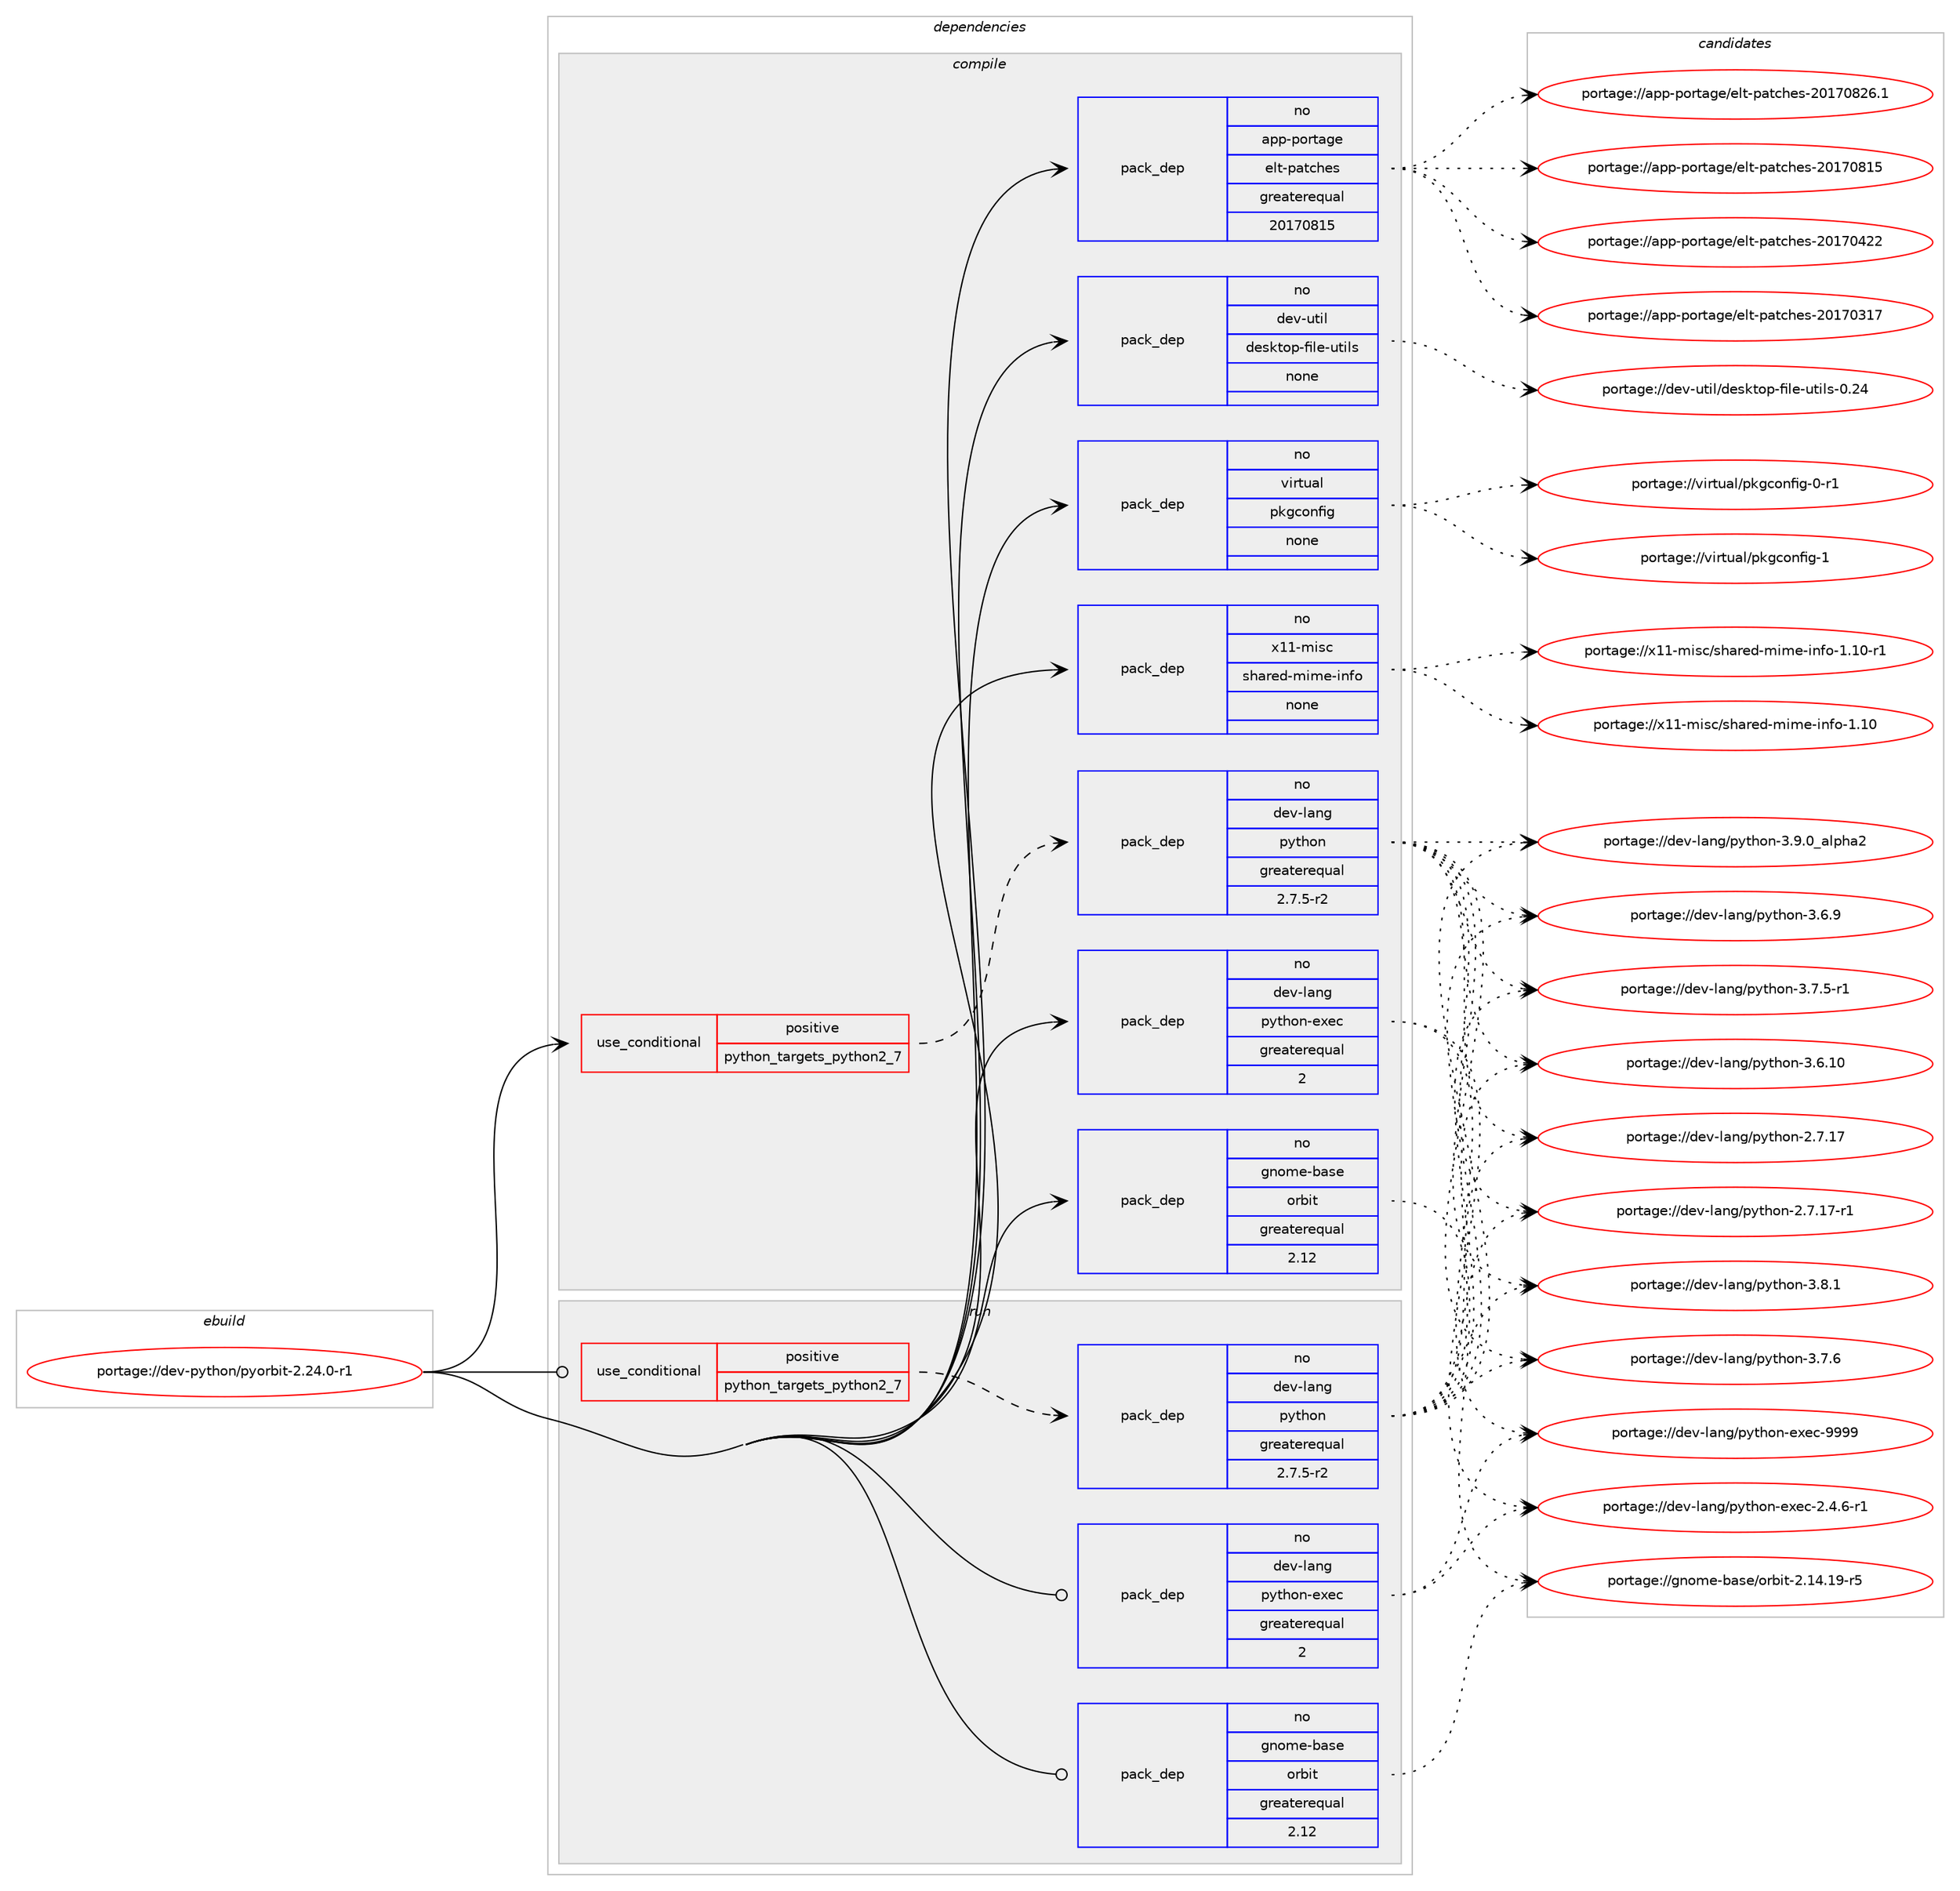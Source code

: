digraph prolog {

# *************
# Graph options
# *************

newrank=true;
concentrate=true;
compound=true;
graph [rankdir=LR,fontname=Helvetica,fontsize=10,ranksep=1.5];#, ranksep=2.5, nodesep=0.2];
edge  [arrowhead=vee];
node  [fontname=Helvetica,fontsize=10];

# **********
# The ebuild
# **********

subgraph cluster_leftcol {
color=gray;
label=<<i>ebuild</i>>;
id [label="portage://dev-python/pyorbit-2.24.0-r1", color=red, width=4, href="../dev-python/pyorbit-2.24.0-r1.svg"];
}

# ****************
# The dependencies
# ****************

subgraph cluster_midcol {
color=gray;
label=<<i>dependencies</i>>;
subgraph cluster_compile {
fillcolor="#eeeeee";
style=filled;
label=<<i>compile</i>>;
subgraph cond108931 {
dependency436340 [label=<<TABLE BORDER="0" CELLBORDER="1" CELLSPACING="0" CELLPADDING="4"><TR><TD ROWSPAN="3" CELLPADDING="10">use_conditional</TD></TR><TR><TD>positive</TD></TR><TR><TD>python_targets_python2_7</TD></TR></TABLE>>, shape=none, color=red];
subgraph pack322477 {
dependency436341 [label=<<TABLE BORDER="0" CELLBORDER="1" CELLSPACING="0" CELLPADDING="4" WIDTH="220"><TR><TD ROWSPAN="6" CELLPADDING="30">pack_dep</TD></TR><TR><TD WIDTH="110">no</TD></TR><TR><TD>dev-lang</TD></TR><TR><TD>python</TD></TR><TR><TD>greaterequal</TD></TR><TR><TD>2.7.5-r2</TD></TR></TABLE>>, shape=none, color=blue];
}
dependency436340:e -> dependency436341:w [weight=20,style="dashed",arrowhead="vee"];
}
id:e -> dependency436340:w [weight=20,style="solid",arrowhead="vee"];
subgraph pack322478 {
dependency436342 [label=<<TABLE BORDER="0" CELLBORDER="1" CELLSPACING="0" CELLPADDING="4" WIDTH="220"><TR><TD ROWSPAN="6" CELLPADDING="30">pack_dep</TD></TR><TR><TD WIDTH="110">no</TD></TR><TR><TD>app-portage</TD></TR><TR><TD>elt-patches</TD></TR><TR><TD>greaterequal</TD></TR><TR><TD>20170815</TD></TR></TABLE>>, shape=none, color=blue];
}
id:e -> dependency436342:w [weight=20,style="solid",arrowhead="vee"];
subgraph pack322479 {
dependency436343 [label=<<TABLE BORDER="0" CELLBORDER="1" CELLSPACING="0" CELLPADDING="4" WIDTH="220"><TR><TD ROWSPAN="6" CELLPADDING="30">pack_dep</TD></TR><TR><TD WIDTH="110">no</TD></TR><TR><TD>dev-lang</TD></TR><TR><TD>python-exec</TD></TR><TR><TD>greaterequal</TD></TR><TR><TD>2</TD></TR></TABLE>>, shape=none, color=blue];
}
id:e -> dependency436343:w [weight=20,style="solid",arrowhead="vee"];
subgraph pack322480 {
dependency436344 [label=<<TABLE BORDER="0" CELLBORDER="1" CELLSPACING="0" CELLPADDING="4" WIDTH="220"><TR><TD ROWSPAN="6" CELLPADDING="30">pack_dep</TD></TR><TR><TD WIDTH="110">no</TD></TR><TR><TD>dev-util</TD></TR><TR><TD>desktop-file-utils</TD></TR><TR><TD>none</TD></TR><TR><TD></TD></TR></TABLE>>, shape=none, color=blue];
}
id:e -> dependency436344:w [weight=20,style="solid",arrowhead="vee"];
subgraph pack322481 {
dependency436345 [label=<<TABLE BORDER="0" CELLBORDER="1" CELLSPACING="0" CELLPADDING="4" WIDTH="220"><TR><TD ROWSPAN="6" CELLPADDING="30">pack_dep</TD></TR><TR><TD WIDTH="110">no</TD></TR><TR><TD>gnome-base</TD></TR><TR><TD>orbit</TD></TR><TR><TD>greaterequal</TD></TR><TR><TD>2.12</TD></TR></TABLE>>, shape=none, color=blue];
}
id:e -> dependency436345:w [weight=20,style="solid",arrowhead="vee"];
subgraph pack322482 {
dependency436346 [label=<<TABLE BORDER="0" CELLBORDER="1" CELLSPACING="0" CELLPADDING="4" WIDTH="220"><TR><TD ROWSPAN="6" CELLPADDING="30">pack_dep</TD></TR><TR><TD WIDTH="110">no</TD></TR><TR><TD>virtual</TD></TR><TR><TD>pkgconfig</TD></TR><TR><TD>none</TD></TR><TR><TD></TD></TR></TABLE>>, shape=none, color=blue];
}
id:e -> dependency436346:w [weight=20,style="solid",arrowhead="vee"];
subgraph pack322483 {
dependency436347 [label=<<TABLE BORDER="0" CELLBORDER="1" CELLSPACING="0" CELLPADDING="4" WIDTH="220"><TR><TD ROWSPAN="6" CELLPADDING="30">pack_dep</TD></TR><TR><TD WIDTH="110">no</TD></TR><TR><TD>x11-misc</TD></TR><TR><TD>shared-mime-info</TD></TR><TR><TD>none</TD></TR><TR><TD></TD></TR></TABLE>>, shape=none, color=blue];
}
id:e -> dependency436347:w [weight=20,style="solid",arrowhead="vee"];
}
subgraph cluster_compileandrun {
fillcolor="#eeeeee";
style=filled;
label=<<i>compile and run</i>>;
}
subgraph cluster_run {
fillcolor="#eeeeee";
style=filled;
label=<<i>run</i>>;
subgraph cond108932 {
dependency436348 [label=<<TABLE BORDER="0" CELLBORDER="1" CELLSPACING="0" CELLPADDING="4"><TR><TD ROWSPAN="3" CELLPADDING="10">use_conditional</TD></TR><TR><TD>positive</TD></TR><TR><TD>python_targets_python2_7</TD></TR></TABLE>>, shape=none, color=red];
subgraph pack322484 {
dependency436349 [label=<<TABLE BORDER="0" CELLBORDER="1" CELLSPACING="0" CELLPADDING="4" WIDTH="220"><TR><TD ROWSPAN="6" CELLPADDING="30">pack_dep</TD></TR><TR><TD WIDTH="110">no</TD></TR><TR><TD>dev-lang</TD></TR><TR><TD>python</TD></TR><TR><TD>greaterequal</TD></TR><TR><TD>2.7.5-r2</TD></TR></TABLE>>, shape=none, color=blue];
}
dependency436348:e -> dependency436349:w [weight=20,style="dashed",arrowhead="vee"];
}
id:e -> dependency436348:w [weight=20,style="solid",arrowhead="odot"];
subgraph pack322485 {
dependency436350 [label=<<TABLE BORDER="0" CELLBORDER="1" CELLSPACING="0" CELLPADDING="4" WIDTH="220"><TR><TD ROWSPAN="6" CELLPADDING="30">pack_dep</TD></TR><TR><TD WIDTH="110">no</TD></TR><TR><TD>dev-lang</TD></TR><TR><TD>python-exec</TD></TR><TR><TD>greaterequal</TD></TR><TR><TD>2</TD></TR></TABLE>>, shape=none, color=blue];
}
id:e -> dependency436350:w [weight=20,style="solid",arrowhead="odot"];
subgraph pack322486 {
dependency436351 [label=<<TABLE BORDER="0" CELLBORDER="1" CELLSPACING="0" CELLPADDING="4" WIDTH="220"><TR><TD ROWSPAN="6" CELLPADDING="30">pack_dep</TD></TR><TR><TD WIDTH="110">no</TD></TR><TR><TD>gnome-base</TD></TR><TR><TD>orbit</TD></TR><TR><TD>greaterequal</TD></TR><TR><TD>2.12</TD></TR></TABLE>>, shape=none, color=blue];
}
id:e -> dependency436351:w [weight=20,style="solid",arrowhead="odot"];
}
}

# **************
# The candidates
# **************

subgraph cluster_choices {
rank=same;
color=gray;
label=<<i>candidates</i>>;

subgraph choice322477 {
color=black;
nodesep=1;
choice10010111845108971101034711212111610411111045514657464895971081121049750 [label="portage://dev-lang/python-3.9.0_alpha2", color=red, width=4,href="../dev-lang/python-3.9.0_alpha2.svg"];
choice100101118451089711010347112121116104111110455146564649 [label="portage://dev-lang/python-3.8.1", color=red, width=4,href="../dev-lang/python-3.8.1.svg"];
choice100101118451089711010347112121116104111110455146554654 [label="portage://dev-lang/python-3.7.6", color=red, width=4,href="../dev-lang/python-3.7.6.svg"];
choice1001011184510897110103471121211161041111104551465546534511449 [label="portage://dev-lang/python-3.7.5-r1", color=red, width=4,href="../dev-lang/python-3.7.5-r1.svg"];
choice100101118451089711010347112121116104111110455146544657 [label="portage://dev-lang/python-3.6.9", color=red, width=4,href="../dev-lang/python-3.6.9.svg"];
choice10010111845108971101034711212111610411111045514654464948 [label="portage://dev-lang/python-3.6.10", color=red, width=4,href="../dev-lang/python-3.6.10.svg"];
choice100101118451089711010347112121116104111110455046554649554511449 [label="portage://dev-lang/python-2.7.17-r1", color=red, width=4,href="../dev-lang/python-2.7.17-r1.svg"];
choice10010111845108971101034711212111610411111045504655464955 [label="portage://dev-lang/python-2.7.17", color=red, width=4,href="../dev-lang/python-2.7.17.svg"];
dependency436341:e -> choice10010111845108971101034711212111610411111045514657464895971081121049750:w [style=dotted,weight="100"];
dependency436341:e -> choice100101118451089711010347112121116104111110455146564649:w [style=dotted,weight="100"];
dependency436341:e -> choice100101118451089711010347112121116104111110455146554654:w [style=dotted,weight="100"];
dependency436341:e -> choice1001011184510897110103471121211161041111104551465546534511449:w [style=dotted,weight="100"];
dependency436341:e -> choice100101118451089711010347112121116104111110455146544657:w [style=dotted,weight="100"];
dependency436341:e -> choice10010111845108971101034711212111610411111045514654464948:w [style=dotted,weight="100"];
dependency436341:e -> choice100101118451089711010347112121116104111110455046554649554511449:w [style=dotted,weight="100"];
dependency436341:e -> choice10010111845108971101034711212111610411111045504655464955:w [style=dotted,weight="100"];
}
subgraph choice322478 {
color=black;
nodesep=1;
choice971121124511211111411697103101471011081164511297116991041011154550484955485650544649 [label="portage://app-portage/elt-patches-20170826.1", color=red, width=4,href="../app-portage/elt-patches-20170826.1.svg"];
choice97112112451121111141169710310147101108116451129711699104101115455048495548564953 [label="portage://app-portage/elt-patches-20170815", color=red, width=4,href="../app-portage/elt-patches-20170815.svg"];
choice97112112451121111141169710310147101108116451129711699104101115455048495548525050 [label="portage://app-portage/elt-patches-20170422", color=red, width=4,href="../app-portage/elt-patches-20170422.svg"];
choice97112112451121111141169710310147101108116451129711699104101115455048495548514955 [label="portage://app-portage/elt-patches-20170317", color=red, width=4,href="../app-portage/elt-patches-20170317.svg"];
dependency436342:e -> choice971121124511211111411697103101471011081164511297116991041011154550484955485650544649:w [style=dotted,weight="100"];
dependency436342:e -> choice97112112451121111141169710310147101108116451129711699104101115455048495548564953:w [style=dotted,weight="100"];
dependency436342:e -> choice97112112451121111141169710310147101108116451129711699104101115455048495548525050:w [style=dotted,weight="100"];
dependency436342:e -> choice97112112451121111141169710310147101108116451129711699104101115455048495548514955:w [style=dotted,weight="100"];
}
subgraph choice322479 {
color=black;
nodesep=1;
choice10010111845108971101034711212111610411111045101120101994557575757 [label="portage://dev-lang/python-exec-9999", color=red, width=4,href="../dev-lang/python-exec-9999.svg"];
choice10010111845108971101034711212111610411111045101120101994550465246544511449 [label="portage://dev-lang/python-exec-2.4.6-r1", color=red, width=4,href="../dev-lang/python-exec-2.4.6-r1.svg"];
dependency436343:e -> choice10010111845108971101034711212111610411111045101120101994557575757:w [style=dotted,weight="100"];
dependency436343:e -> choice10010111845108971101034711212111610411111045101120101994550465246544511449:w [style=dotted,weight="100"];
}
subgraph choice322480 {
color=black;
nodesep=1;
choice100101118451171161051084710010111510711611111245102105108101451171161051081154548465052 [label="portage://dev-util/desktop-file-utils-0.24", color=red, width=4,href="../dev-util/desktop-file-utils-0.24.svg"];
dependency436344:e -> choice100101118451171161051084710010111510711611111245102105108101451171161051081154548465052:w [style=dotted,weight="100"];
}
subgraph choice322481 {
color=black;
nodesep=1;
choice103110111109101459897115101471111149810511645504649524649574511453 [label="portage://gnome-base/orbit-2.14.19-r5", color=red, width=4,href="../gnome-base/orbit-2.14.19-r5.svg"];
dependency436345:e -> choice103110111109101459897115101471111149810511645504649524649574511453:w [style=dotted,weight="100"];
}
subgraph choice322482 {
color=black;
nodesep=1;
choice1181051141161179710847112107103991111101021051034549 [label="portage://virtual/pkgconfig-1", color=red, width=4,href="../virtual/pkgconfig-1.svg"];
choice11810511411611797108471121071039911111010210510345484511449 [label="portage://virtual/pkgconfig-0-r1", color=red, width=4,href="../virtual/pkgconfig-0-r1.svg"];
dependency436346:e -> choice1181051141161179710847112107103991111101021051034549:w [style=dotted,weight="100"];
dependency436346:e -> choice11810511411611797108471121071039911111010210510345484511449:w [style=dotted,weight="100"];
}
subgraph choice322483 {
color=black;
nodesep=1;
choice120494945109105115994711510497114101100451091051091014510511010211145494649484511449 [label="portage://x11-misc/shared-mime-info-1.10-r1", color=red, width=4,href="../x11-misc/shared-mime-info-1.10-r1.svg"];
choice12049494510910511599471151049711410110045109105109101451051101021114549464948 [label="portage://x11-misc/shared-mime-info-1.10", color=red, width=4,href="../x11-misc/shared-mime-info-1.10.svg"];
dependency436347:e -> choice120494945109105115994711510497114101100451091051091014510511010211145494649484511449:w [style=dotted,weight="100"];
dependency436347:e -> choice12049494510910511599471151049711410110045109105109101451051101021114549464948:w [style=dotted,weight="100"];
}
subgraph choice322484 {
color=black;
nodesep=1;
choice10010111845108971101034711212111610411111045514657464895971081121049750 [label="portage://dev-lang/python-3.9.0_alpha2", color=red, width=4,href="../dev-lang/python-3.9.0_alpha2.svg"];
choice100101118451089711010347112121116104111110455146564649 [label="portage://dev-lang/python-3.8.1", color=red, width=4,href="../dev-lang/python-3.8.1.svg"];
choice100101118451089711010347112121116104111110455146554654 [label="portage://dev-lang/python-3.7.6", color=red, width=4,href="../dev-lang/python-3.7.6.svg"];
choice1001011184510897110103471121211161041111104551465546534511449 [label="portage://dev-lang/python-3.7.5-r1", color=red, width=4,href="../dev-lang/python-3.7.5-r1.svg"];
choice100101118451089711010347112121116104111110455146544657 [label="portage://dev-lang/python-3.6.9", color=red, width=4,href="../dev-lang/python-3.6.9.svg"];
choice10010111845108971101034711212111610411111045514654464948 [label="portage://dev-lang/python-3.6.10", color=red, width=4,href="../dev-lang/python-3.6.10.svg"];
choice100101118451089711010347112121116104111110455046554649554511449 [label="portage://dev-lang/python-2.7.17-r1", color=red, width=4,href="../dev-lang/python-2.7.17-r1.svg"];
choice10010111845108971101034711212111610411111045504655464955 [label="portage://dev-lang/python-2.7.17", color=red, width=4,href="../dev-lang/python-2.7.17.svg"];
dependency436349:e -> choice10010111845108971101034711212111610411111045514657464895971081121049750:w [style=dotted,weight="100"];
dependency436349:e -> choice100101118451089711010347112121116104111110455146564649:w [style=dotted,weight="100"];
dependency436349:e -> choice100101118451089711010347112121116104111110455146554654:w [style=dotted,weight="100"];
dependency436349:e -> choice1001011184510897110103471121211161041111104551465546534511449:w [style=dotted,weight="100"];
dependency436349:e -> choice100101118451089711010347112121116104111110455146544657:w [style=dotted,weight="100"];
dependency436349:e -> choice10010111845108971101034711212111610411111045514654464948:w [style=dotted,weight="100"];
dependency436349:e -> choice100101118451089711010347112121116104111110455046554649554511449:w [style=dotted,weight="100"];
dependency436349:e -> choice10010111845108971101034711212111610411111045504655464955:w [style=dotted,weight="100"];
}
subgraph choice322485 {
color=black;
nodesep=1;
choice10010111845108971101034711212111610411111045101120101994557575757 [label="portage://dev-lang/python-exec-9999", color=red, width=4,href="../dev-lang/python-exec-9999.svg"];
choice10010111845108971101034711212111610411111045101120101994550465246544511449 [label="portage://dev-lang/python-exec-2.4.6-r1", color=red, width=4,href="../dev-lang/python-exec-2.4.6-r1.svg"];
dependency436350:e -> choice10010111845108971101034711212111610411111045101120101994557575757:w [style=dotted,weight="100"];
dependency436350:e -> choice10010111845108971101034711212111610411111045101120101994550465246544511449:w [style=dotted,weight="100"];
}
subgraph choice322486 {
color=black;
nodesep=1;
choice103110111109101459897115101471111149810511645504649524649574511453 [label="portage://gnome-base/orbit-2.14.19-r5", color=red, width=4,href="../gnome-base/orbit-2.14.19-r5.svg"];
dependency436351:e -> choice103110111109101459897115101471111149810511645504649524649574511453:w [style=dotted,weight="100"];
}
}

}
